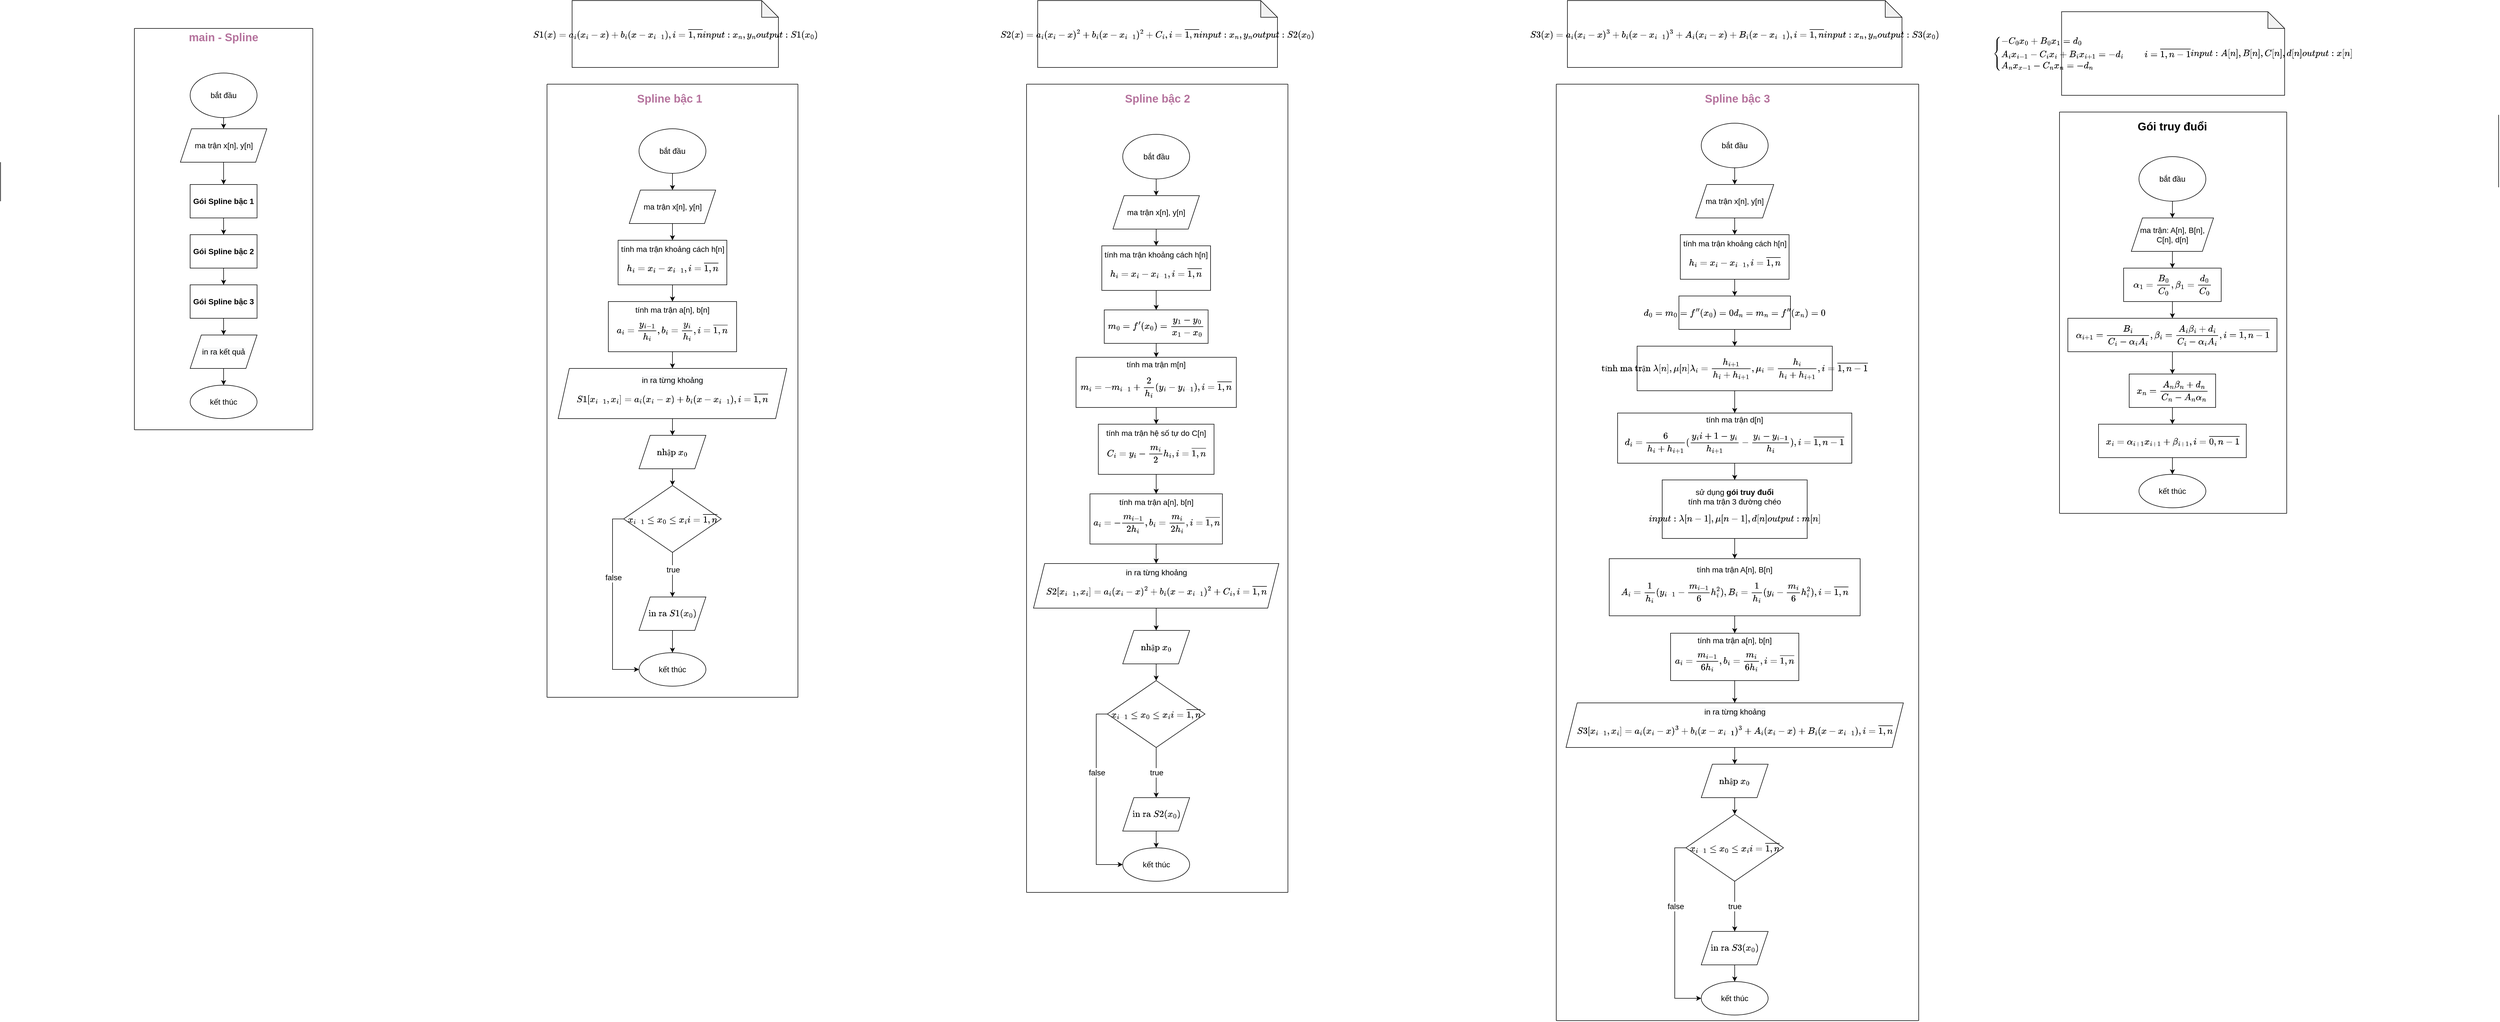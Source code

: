 <mxfile version="16.0.2" type="device"><diagram id="3joSIer1bta0J4C9YJGm" name="Page-1"><mxGraphModel dx="1718" dy="553" grid="1" gridSize="10" guides="1" tooltips="1" connect="1" arrows="1" fold="1" page="1" pageScale="1" pageWidth="850" pageHeight="1100" math="1" shadow="0"><root><mxCell id="0"/><mxCell id="1" parent="0"/><mxCell id="MdHDdvDBMIeYKZw74pW9-16" value="$$S1(x)=a_i(x_i-x)+b_i(x-x_{i-1}),i=\overline{1,n}&lt;br style=&quot;font-size: 14px&quot;&gt;\\ input: x_n,y_n&lt;br style=&quot;font-size: 14px&quot;&gt;\\output: S1(x_0)$$" style="shape=note;whiteSpace=wrap;html=1;backgroundOutline=1;darkOpacity=0.05;fontSize=14;fontColor=#000000;" parent="1" vertex="1"><mxGeometry x="905" y="60" width="370" height="120" as="geometry"/></mxCell><mxCell id="TTHx9I739lDKXX6usgyr-16" style="edgeStyle=orthogonalEdgeStyle;rounded=0;orthogonalLoop=1;jettySize=auto;html=1;exitX=0.5;exitY=1;exitDx=0;exitDy=0;entryX=0.5;entryY=0;entryDx=0;entryDy=0;" parent="1" source="MdHDdvDBMIeYKZw74pW9-17" target="TTHx9I739lDKXX6usgyr-15" edge="1"><mxGeometry relative="1" as="geometry"/></mxCell><mxCell id="MdHDdvDBMIeYKZw74pW9-17" value="bắt đầu" style="ellipse;whiteSpace=wrap;html=1;fontSize=14;fontColor=#000000;" parent="1" vertex="1"><mxGeometry x="1025" y="290" width="120" height="80" as="geometry"/></mxCell><mxCell id="MdHDdvDBMIeYKZw74pW9-23" value="" style="edgeStyle=orthogonalEdgeStyle;rounded=0;orthogonalLoop=1;jettySize=auto;html=1;fontSize=14;fontColor=#000000;" parent="1" source="MdHDdvDBMIeYKZw74pW9-20" target="MdHDdvDBMIeYKZw74pW9-22" edge="1"><mxGeometry relative="1" as="geometry"/></mxCell><mxCell id="MdHDdvDBMIeYKZw74pW9-20" value="tính ma trận khoảng cách h[n]&lt;br&gt;$$h_i=x_i-x_{i-1},i=\overline{1,n}$$" style="whiteSpace=wrap;html=1;fontSize=14;fontColor=#000000;" parent="1" vertex="1"><mxGeometry x="987.5" y="490" width="195" height="80" as="geometry"/></mxCell><mxCell id="TTHx9I739lDKXX6usgyr-24" style="edgeStyle=orthogonalEdgeStyle;rounded=0;orthogonalLoop=1;jettySize=auto;html=1;exitX=0.5;exitY=1;exitDx=0;exitDy=0;entryX=0.5;entryY=0;entryDx=0;entryDy=0;" parent="1" source="MdHDdvDBMIeYKZw74pW9-22" target="TTHx9I739lDKXX6usgyr-18" edge="1"><mxGeometry relative="1" as="geometry"/></mxCell><mxCell id="MdHDdvDBMIeYKZw74pW9-22" value="tính ma trận a[n], b[n]&lt;br&gt;$$a_i=\frac{y_{i-1}}{h_i},b_i=\frac{y_i}{h_i},i=\overline{1,n}$$" style="whiteSpace=wrap;html=1;fontSize=14;fontColor=#000000;" parent="1" vertex="1"><mxGeometry x="970" y="600" width="230" height="90" as="geometry"/></mxCell><mxCell id="MdHDdvDBMIeYKZw74pW9-34" style="edgeStyle=orthogonalEdgeStyle;rounded=0;orthogonalLoop=1;jettySize=auto;html=1;exitX=0;exitY=0.5;exitDx=0;exitDy=0;entryX=0;entryY=0.5;entryDx=0;entryDy=0;fontSize=14;fontColor=#000000;" parent="1" source="MdHDdvDBMIeYKZw74pW9-28" target="MdHDdvDBMIeYKZw74pW9-32" edge="1"><mxGeometry relative="1" as="geometry"/></mxCell><mxCell id="MdHDdvDBMIeYKZw74pW9-35" value="false" style="edgeLabel;html=1;align=center;verticalAlign=middle;resizable=0;points=[];fontSize=14;fontColor=#000000;" parent="MdHDdvDBMIeYKZw74pW9-34" vertex="1" connectable="0"><mxGeometry x="-0.26" y="1" relative="1" as="geometry"><mxPoint as="offset"/></mxGeometry></mxCell><mxCell id="TTHx9I739lDKXX6usgyr-29" value="" style="edgeStyle=orthogonalEdgeStyle;rounded=0;orthogonalLoop=1;jettySize=auto;html=1;" parent="1" source="MdHDdvDBMIeYKZw74pW9-28" target="TTHx9I739lDKXX6usgyr-28" edge="1"><mxGeometry relative="1" as="geometry"/></mxCell><mxCell id="TTHx9I739lDKXX6usgyr-31" value="&lt;font style=&quot;font-size: 14px&quot;&gt;true&lt;/font&gt;" style="edgeLabel;html=1;align=center;verticalAlign=middle;resizable=0;points=[];" parent="TTHx9I739lDKXX6usgyr-29" vertex="1" connectable="0"><mxGeometry x="-0.222" y="1" relative="1" as="geometry"><mxPoint as="offset"/></mxGeometry></mxCell><mxCell id="MdHDdvDBMIeYKZw74pW9-28" value="$$x_{i-1}\leq x_0 \leq x_i\\&lt;br&gt;i=\overline{1,n}$$" style="rhombus;whiteSpace=wrap;html=1;fontSize=14;fontColor=#000000;" parent="1" vertex="1"><mxGeometry x="997.5" y="930" width="175" height="120" as="geometry"/></mxCell><mxCell id="MdHDdvDBMIeYKZw74pW9-32" value="kết thúc" style="ellipse;whiteSpace=wrap;html=1;fontSize=14;fontColor=#000000;" parent="1" vertex="1"><mxGeometry x="1025" y="1230" width="120" height="60" as="geometry"/></mxCell><mxCell id="TTHx9I739lDKXX6usgyr-2" style="edgeStyle=orthogonalEdgeStyle;rounded=0;orthogonalLoop=1;jettySize=auto;html=1;exitX=0.5;exitY=1;exitDx=0;exitDy=0;entryX=0.5;entryY=0;entryDx=0;entryDy=0;" parent="1" source="tCpkVJiSkNkR4ZuiOkBJ-1" target="TTHx9I739lDKXX6usgyr-1" edge="1"><mxGeometry relative="1" as="geometry"/></mxCell><mxCell id="tCpkVJiSkNkR4ZuiOkBJ-1" value="bắt đầu" style="ellipse;whiteSpace=wrap;html=1;fontSize=14;" parent="1" vertex="1"><mxGeometry x="220" y="190" width="120" height="80" as="geometry"/></mxCell><mxCell id="tCpkVJiSkNkR4ZuiOkBJ-4" value="Gói Spline bậc 1" style="whiteSpace=wrap;html=1;fontSize=14;fontStyle=1" parent="1" vertex="1"><mxGeometry x="220" y="390" width="120" height="60" as="geometry"/></mxCell><mxCell id="tCpkVJiSkNkR4ZuiOkBJ-6" value="kết thúc" style="ellipse;whiteSpace=wrap;html=1;fontSize=14;" parent="1" vertex="1"><mxGeometry x="220" y="750" width="120" height="60" as="geometry"/></mxCell><mxCell id="MdHDdvDBMIeYKZw74pW9-1" value="Gói Spline bậc 2" style="whiteSpace=wrap;html=1;fontSize=14;fontStyle=1" parent="1" vertex="1"><mxGeometry x="220" y="480" width="120" height="60" as="geometry"/></mxCell><mxCell id="MdHDdvDBMIeYKZw74pW9-4" style="edgeStyle=orthogonalEdgeStyle;rounded=0;orthogonalLoop=1;jettySize=auto;html=1;exitX=0.5;exitY=1;exitDx=0;exitDy=0;entryX=0.5;entryY=0;entryDx=0;entryDy=0;" parent="1" source="tCpkVJiSkNkR4ZuiOkBJ-4" target="MdHDdvDBMIeYKZw74pW9-1" edge="1"><mxGeometry relative="1" as="geometry"/></mxCell><mxCell id="TTHx9I739lDKXX6usgyr-13" style="edgeStyle=orthogonalEdgeStyle;rounded=0;orthogonalLoop=1;jettySize=auto;html=1;exitX=0.5;exitY=1;exitDx=0;exitDy=0;entryX=0.5;entryY=0;entryDx=0;entryDy=0;" parent="1" source="MdHDdvDBMIeYKZw74pW9-2" target="TTHx9I739lDKXX6usgyr-10" edge="1"><mxGeometry relative="1" as="geometry"/></mxCell><mxCell id="MdHDdvDBMIeYKZw74pW9-2" value="Gói Spline bậc 3" style="whiteSpace=wrap;html=1;fontSize=14;fontStyle=1" parent="1" vertex="1"><mxGeometry x="220" y="570" width="120" height="60" as="geometry"/></mxCell><mxCell id="MdHDdvDBMIeYKZw74pW9-5" style="edgeStyle=orthogonalEdgeStyle;rounded=0;orthogonalLoop=1;jettySize=auto;html=1;exitX=0.5;exitY=1;exitDx=0;exitDy=0;entryX=0.5;entryY=0;entryDx=0;entryDy=0;" parent="1" source="MdHDdvDBMIeYKZw74pW9-1" target="MdHDdvDBMIeYKZw74pW9-2" edge="1"><mxGeometry relative="1" as="geometry"/></mxCell><mxCell id="MdHDdvDBMIeYKZw74pW9-14" value="main - Spline" style="text;html=1;strokeColor=none;fillColor=none;align=center;verticalAlign=middle;whiteSpace=wrap;rounded=0;fontStyle=1;fontColor=#B5739D;fontSize=20;" parent="1" vertex="1"><mxGeometry x="195" y="110" width="170" height="30" as="geometry"/></mxCell><mxCell id="MdHDdvDBMIeYKZw74pW9-93" value="" style="group" parent="1" vertex="1" connectable="0"><mxGeometry x="120" y="110" width="320" height="720" as="geometry"/></mxCell><mxCell id="MdHDdvDBMIeYKZw74pW9-9" value="" style="endArrow=none;html=1;rounded=0;" parent="MdHDdvDBMIeYKZw74pW9-93" edge="1"><mxGeometry width="50" height="50" relative="1" as="geometry"><mxPoint y="720" as="sourcePoint"/><mxPoint as="targetPoint"/></mxGeometry></mxCell><mxCell id="MdHDdvDBMIeYKZw74pW9-10" value="" style="endArrow=none;html=1;rounded=0;" parent="MdHDdvDBMIeYKZw74pW9-93" edge="1"><mxGeometry width="50" height="50" relative="1" as="geometry"><mxPoint x="320" y="720" as="sourcePoint"/><mxPoint x="320" as="targetPoint"/></mxGeometry></mxCell><mxCell id="MdHDdvDBMIeYKZw74pW9-11" value="" style="endArrow=none;html=1;rounded=0;" parent="MdHDdvDBMIeYKZw74pW9-93" edge="1"><mxGeometry width="50" height="50" relative="1" as="geometry"><mxPoint x="320" as="sourcePoint"/><mxPoint as="targetPoint"/></mxGeometry></mxCell><mxCell id="MdHDdvDBMIeYKZw74pW9-12" value="" style="endArrow=none;html=1;rounded=0;" parent="MdHDdvDBMIeYKZw74pW9-93" edge="1"><mxGeometry width="50" height="50" relative="1" as="geometry"><mxPoint x="320" y="720" as="sourcePoint"/><mxPoint y="720" as="targetPoint"/></mxGeometry></mxCell><mxCell id="TTHx9I739lDKXX6usgyr-1" value="&lt;span style=&quot;font-size: 14px&quot;&gt;ma trận x[n], y[n]&lt;/span&gt;" style="shape=parallelogram;perimeter=parallelogramPerimeter;whiteSpace=wrap;html=1;fixedSize=1;" parent="MdHDdvDBMIeYKZw74pW9-93" vertex="1"><mxGeometry x="82.5" y="180" width="155" height="60" as="geometry"/></mxCell><mxCell id="TTHx9I739lDKXX6usgyr-10" value="&#10;&#10;&lt;span style=&quot;color: rgb(0, 0, 0); font-family: helvetica; font-size: 14px; font-style: normal; font-weight: 400; letter-spacing: normal; text-align: center; text-indent: 0px; text-transform: none; word-spacing: 0px; background-color: rgb(248, 249, 250); display: inline; float: none;&quot;&gt;in ra kết quả&lt;/span&gt;&#10;&#10;" style="shape=parallelogram;perimeter=parallelogramPerimeter;whiteSpace=wrap;html=1;fixedSize=1;" parent="MdHDdvDBMIeYKZw74pW9-93" vertex="1"><mxGeometry x="100" y="550" width="120" height="60" as="geometry"/></mxCell><mxCell id="MdHDdvDBMIeYKZw74pW9-94" value="" style="group" parent="1" vertex="1" connectable="0"><mxGeometry x="860" y="210" width="510" height="1100" as="geometry"/></mxCell><mxCell id="MdHDdvDBMIeYKZw74pW9-95" value="" style="endArrow=none;html=1;rounded=0;" parent="MdHDdvDBMIeYKZw74pW9-94" edge="1"><mxGeometry width="50" height="50" relative="1" as="geometry"><mxPoint y="1100" as="sourcePoint"/><mxPoint as="targetPoint"/></mxGeometry></mxCell><mxCell id="MdHDdvDBMIeYKZw74pW9-96" value="" style="endArrow=none;html=1;rounded=0;" parent="MdHDdvDBMIeYKZw74pW9-94" edge="1"><mxGeometry width="50" height="50" relative="1" as="geometry"><mxPoint x="450" y="1100" as="sourcePoint"/><mxPoint x="450" as="targetPoint"/></mxGeometry></mxCell><mxCell id="MdHDdvDBMIeYKZw74pW9-97" value="" style="endArrow=none;html=1;rounded=0;" parent="MdHDdvDBMIeYKZw74pW9-94" edge="1"><mxGeometry width="50" height="50" relative="1" as="geometry"><mxPoint x="450" as="sourcePoint"/><mxPoint as="targetPoint"/></mxGeometry></mxCell><mxCell id="MdHDdvDBMIeYKZw74pW9-98" value="" style="endArrow=none;html=1;rounded=0;" parent="MdHDdvDBMIeYKZw74pW9-94" edge="1"><mxGeometry width="50" height="50" relative="1" as="geometry"><mxPoint x="450" y="1100" as="sourcePoint"/><mxPoint y="1100" as="targetPoint"/></mxGeometry></mxCell><mxCell id="MdHDdvDBMIeYKZw74pW9-15" value="Spline bậc 1" style="text;html=1;strokeColor=none;fillColor=none;align=center;verticalAlign=middle;whiteSpace=wrap;rounded=0;fontStyle=1;fontColor=#B5739D;fontSize=20;" parent="MdHDdvDBMIeYKZw74pW9-94" vertex="1"><mxGeometry x="135" y="10" width="170" height="30" as="geometry"/></mxCell><mxCell id="TTHx9I739lDKXX6usgyr-15" value="&lt;span style=&quot;font-size: 14px&quot;&gt;ma trận x[n], y[n]&lt;/span&gt;" style="shape=parallelogram;perimeter=parallelogramPerimeter;whiteSpace=wrap;html=1;fixedSize=1;" parent="MdHDdvDBMIeYKZw74pW9-94" vertex="1"><mxGeometry x="147.5" y="190" width="155" height="60" as="geometry"/></mxCell><mxCell id="TTHx9I739lDKXX6usgyr-18" value="&#10;&#10;&lt;span style=&quot;color: rgb(0, 0, 0); font-family: helvetica; font-size: 14px; font-style: normal; font-weight: 400; letter-spacing: normal; text-align: center; text-indent: 0px; text-transform: none; word-spacing: 0px; background-color: rgb(248, 249, 250); display: inline; float: none;&quot;&gt;in ra từng khoảng&lt;/span&gt;&lt;br style=&quot;color: rgb(0, 0, 0); font-family: helvetica; font-size: 14px; font-style: normal; font-weight: 400; letter-spacing: normal; text-align: center; text-indent: 0px; text-transform: none; word-spacing: 0px; background-color: rgb(248, 249, 250);&quot;&gt;&lt;span style=&quot;color: rgb(0, 0, 0); font-family: helvetica; font-size: 14px; font-style: normal; font-weight: 400; letter-spacing: normal; text-align: center; text-indent: 0px; text-transform: none; word-spacing: 0px; background-color: rgb(248, 249, 250); display: inline; float: none;&quot;&gt;$$S1[x_{i-1},x_i] = a_i(x_i-x)+b_i(x-x_{i-1}),i=\overline{1,n}$$&lt;/span&gt;&#10;&#10;" style="shape=parallelogram;perimeter=parallelogramPerimeter;whiteSpace=wrap;html=1;fixedSize=1;" parent="MdHDdvDBMIeYKZw74pW9-94" vertex="1"><mxGeometry x="20" y="510" width="410" height="90" as="geometry"/></mxCell><mxCell id="TTHx9I739lDKXX6usgyr-25" value="&#10;&#10;&lt;span style=&quot;color: rgb(0, 0, 0); font-family: helvetica; font-size: 14px; font-style: normal; font-weight: 400; letter-spacing: normal; text-align: center; text-indent: 0px; text-transform: none; word-spacing: 0px; background-color: rgb(248, 249, 250); display: inline; float: none;&quot;&gt;$$\text{nhập}\space x_0$$&lt;/span&gt;&#10;&#10;" style="shape=parallelogram;perimeter=parallelogramPerimeter;whiteSpace=wrap;html=1;fixedSize=1;" parent="MdHDdvDBMIeYKZw74pW9-94" vertex="1"><mxGeometry x="165" y="630" width="120" height="60" as="geometry"/></mxCell><mxCell id="TTHx9I739lDKXX6usgyr-26" value="" style="edgeStyle=orthogonalEdgeStyle;rounded=0;orthogonalLoop=1;jettySize=auto;html=1;" parent="MdHDdvDBMIeYKZw74pW9-94" source="TTHx9I739lDKXX6usgyr-18" target="TTHx9I739lDKXX6usgyr-25" edge="1"><mxGeometry relative="1" as="geometry"/></mxCell><mxCell id="TTHx9I739lDKXX6usgyr-28" value="&#10;&#10;&lt;span style=&quot;color: rgb(0, 0, 0); font-family: helvetica; font-size: 14px; font-style: normal; font-weight: 400; letter-spacing: normal; text-align: center; text-indent: 0px; text-transform: none; word-spacing: 0px; background-color: rgb(248, 249, 250); display: inline; float: none;&quot;&gt;$$\text{in ra}\space S1(x_0)$$&lt;/span&gt;&#10;&#10;" style="shape=parallelogram;perimeter=parallelogramPerimeter;whiteSpace=wrap;html=1;fixedSize=1;fontSize=14;fontColor=#000000;" parent="MdHDdvDBMIeYKZw74pW9-94" vertex="1"><mxGeometry x="165" y="920" width="120" height="60" as="geometry"/></mxCell><mxCell id="MdHDdvDBMIeYKZw74pW9-99" value="$$S2(x)=a_i(x_i-x)^2+b_i(x-x_{i-1})^2+C_i,i=\overline{1,n}&lt;br&gt;\\input: x_n, y_n&lt;br&gt;\\output: S2(x_0)$$" style="shape=note;whiteSpace=wrap;html=1;backgroundOutline=1;darkOpacity=0.05;fontSize=14;fontColor=#000000;" parent="1" vertex="1"><mxGeometry x="1740" y="60" width="430" height="120" as="geometry"/></mxCell><mxCell id="MdHDdvDBMIeYKZw74pW9-100" value="Spline bậc 2" style="text;html=1;strokeColor=none;fillColor=none;align=center;verticalAlign=middle;whiteSpace=wrap;rounded=0;fontStyle=1;fontColor=#B5739D;fontSize=20;" parent="1" vertex="1"><mxGeometry x="1870" y="220" width="170" height="30" as="geometry"/></mxCell><mxCell id="TTHx9I739lDKXX6usgyr-33" style="edgeStyle=orthogonalEdgeStyle;rounded=0;orthogonalLoop=1;jettySize=auto;html=1;exitX=0.5;exitY=1;exitDx=0;exitDy=0;entryX=0.5;entryY=0;entryDx=0;entryDy=0;fontSize=14;" parent="1" source="MdHDdvDBMIeYKZw74pW9-103" target="TTHx9I739lDKXX6usgyr-32" edge="1"><mxGeometry relative="1" as="geometry"/></mxCell><mxCell id="MdHDdvDBMIeYKZw74pW9-103" value="bắt đầu" style="ellipse;whiteSpace=wrap;html=1;fontSize=14;fontColor=#000000;" parent="1" vertex="1"><mxGeometry x="1892.5" y="300" width="120" height="80" as="geometry"/></mxCell><mxCell id="MdHDdvDBMIeYKZw74pW9-108" value="" style="edgeStyle=orthogonalEdgeStyle;rounded=0;orthogonalLoop=1;jettySize=auto;html=1;fontSize=14;fontColor=#000000;" parent="1" source="MdHDdvDBMIeYKZw74pW9-106" target="MdHDdvDBMIeYKZw74pW9-107" edge="1"><mxGeometry relative="1" as="geometry"/></mxCell><mxCell id="MdHDdvDBMIeYKZw74pW9-106" value="tính ma trận khoảng cách h[n]&lt;br&gt;$$h_i=x_i-x_{i-1},i=\overline{1,n}$$" style="whiteSpace=wrap;html=1;fontSize=14;fontColor=#000000;" parent="1" vertex="1"><mxGeometry x="1855" y="500" width="195" height="80" as="geometry"/></mxCell><mxCell id="MdHDdvDBMIeYKZw74pW9-110" value="" style="edgeStyle=orthogonalEdgeStyle;rounded=0;orthogonalLoop=1;jettySize=auto;html=1;fontSize=14;fontColor=#000000;" parent="1" source="MdHDdvDBMIeYKZw74pW9-107" target="MdHDdvDBMIeYKZw74pW9-109" edge="1"><mxGeometry relative="1" as="geometry"/></mxCell><mxCell id="MdHDdvDBMIeYKZw74pW9-107" value="$$m_0=f'(x_0)=\frac{y_1-y_0}{x_1-x_0}$$" style="whiteSpace=wrap;html=1;fontSize=14;fontColor=#000000;" parent="1" vertex="1"><mxGeometry x="1859.37" y="615" width="186.25" height="60" as="geometry"/></mxCell><mxCell id="MdHDdvDBMIeYKZw74pW9-112" value="" style="edgeStyle=orthogonalEdgeStyle;rounded=0;orthogonalLoop=1;jettySize=auto;html=1;fontSize=14;fontColor=#000000;" parent="1" source="MdHDdvDBMIeYKZw74pW9-109" target="MdHDdvDBMIeYKZw74pW9-111" edge="1"><mxGeometry relative="1" as="geometry"/></mxCell><mxCell id="MdHDdvDBMIeYKZw74pW9-109" value="tính ma trận m[n]&lt;br&gt;$$m_i=-m_{i-1}+\frac{2}{h_i}(y_i-y_{i-1}),i=\overline{1,n}$$" style="whiteSpace=wrap;html=1;fontSize=14;fontColor=#000000;" parent="1" vertex="1"><mxGeometry x="1808.76" y="700" width="287.49" height="90" as="geometry"/></mxCell><mxCell id="MdHDdvDBMIeYKZw74pW9-114" value="" style="edgeStyle=orthogonalEdgeStyle;rounded=0;orthogonalLoop=1;jettySize=auto;html=1;fontSize=14;fontColor=#000000;" parent="1" source="MdHDdvDBMIeYKZw74pW9-111" target="MdHDdvDBMIeYKZw74pW9-113" edge="1"><mxGeometry relative="1" as="geometry"/></mxCell><mxCell id="MdHDdvDBMIeYKZw74pW9-111" value="tính ma trận hệ số tự do C[n]&lt;br&gt;$$C_i=y_i-\frac{m_i}{2}h_i,i=\overline{1,n}$$" style="whiteSpace=wrap;html=1;fontSize=14;fontColor=#000000;" parent="1" vertex="1"><mxGeometry x="1848.75" y="820" width="207.49" height="90" as="geometry"/></mxCell><mxCell id="TTHx9I739lDKXX6usgyr-37" value="" style="edgeStyle=orthogonalEdgeStyle;rounded=0;orthogonalLoop=1;jettySize=auto;html=1;fontSize=14;" parent="1" source="MdHDdvDBMIeYKZw74pW9-113" target="TTHx9I739lDKXX6usgyr-36" edge="1"><mxGeometry relative="1" as="geometry"/></mxCell><mxCell id="MdHDdvDBMIeYKZw74pW9-113" value="tính ma trận a[n], b[n]&lt;br&gt;$$a_i=-\frac{m_{i-1}}{2h_i},b_i=\frac{m_i}{2h_i},i=\overline{1,n}$$" style="whiteSpace=wrap;html=1;fontSize=14;fontColor=#000000;" parent="1" vertex="1"><mxGeometry x="1833.74" y="945" width="237.51" height="90" as="geometry"/></mxCell><mxCell id="MdHDdvDBMIeYKZw74pW9-120" style="edgeStyle=orthogonalEdgeStyle;rounded=0;orthogonalLoop=1;jettySize=auto;html=1;exitX=0;exitY=0.5;exitDx=0;exitDy=0;entryX=0;entryY=0.5;entryDx=0;entryDy=0;fontSize=14;fontColor=#000000;" parent="1" source="MdHDdvDBMIeYKZw74pW9-122" target="MdHDdvDBMIeYKZw74pW9-125" edge="1"><mxGeometry relative="1" as="geometry"/></mxCell><mxCell id="MdHDdvDBMIeYKZw74pW9-121" value="false" style="edgeLabel;html=1;align=center;verticalAlign=middle;resizable=0;points=[];fontSize=14;fontColor=#000000;" parent="MdHDdvDBMIeYKZw74pW9-120" vertex="1" connectable="0"><mxGeometry x="-0.26" y="1" relative="1" as="geometry"><mxPoint as="offset"/></mxGeometry></mxCell><mxCell id="TTHx9I739lDKXX6usgyr-43" value="true" style="edgeStyle=orthogonalEdgeStyle;rounded=0;orthogonalLoop=1;jettySize=auto;html=1;fontSize=14;" parent="1" source="MdHDdvDBMIeYKZw74pW9-122" target="TTHx9I739lDKXX6usgyr-42" edge="1"><mxGeometry relative="1" as="geometry"/></mxCell><mxCell id="MdHDdvDBMIeYKZw74pW9-122" value="$$x_{i-1}\leq x_0\leq x_i\\&lt;br&gt;i=\overline{1,n}$$" style="rhombus;whiteSpace=wrap;html=1;fontSize=14;fontColor=#000000;" parent="1" vertex="1"><mxGeometry x="1865.01" y="1280" width="175" height="120" as="geometry"/></mxCell><mxCell id="MdHDdvDBMIeYKZw74pW9-125" value="kết thúc" style="ellipse;whiteSpace=wrap;html=1;fontSize=14;fontColor=#000000;" parent="1" vertex="1"><mxGeometry x="1892.51" y="1580" width="120" height="60" as="geometry"/></mxCell><mxCell id="MdHDdvDBMIeYKZw74pW9-127" value="" style="group" parent="1" vertex="1" connectable="0"><mxGeometry x="1950" y="220" width="600" height="1450" as="geometry"/></mxCell><mxCell id="MdHDdvDBMIeYKZw74pW9-128" value="" style="endArrow=none;html=1;rounded=0;" parent="MdHDdvDBMIeYKZw74pW9-127" edge="1"><mxGeometry width="50" height="50" relative="1" as="geometry"><mxPoint x="-230" y="1440" as="sourcePoint"/><mxPoint x="-230" y="-10" as="targetPoint"/></mxGeometry></mxCell><mxCell id="MdHDdvDBMIeYKZw74pW9-129" value="" style="endArrow=none;html=1;rounded=0;" parent="MdHDdvDBMIeYKZw74pW9-127" edge="1"><mxGeometry width="50" height="50" relative="1" as="geometry"><mxPoint x="238.75" y="1440" as="sourcePoint"/><mxPoint x="238.75" y="-10" as="targetPoint"/></mxGeometry></mxCell><mxCell id="MdHDdvDBMIeYKZw74pW9-130" value="" style="endArrow=none;html=1;rounded=0;" parent="MdHDdvDBMIeYKZw74pW9-127" edge="1"><mxGeometry width="50" height="50" relative="1" as="geometry"><mxPoint x="238.75" y="-10" as="sourcePoint"/><mxPoint x="-230" y="-10" as="targetPoint"/></mxGeometry></mxCell><mxCell id="MdHDdvDBMIeYKZw74pW9-131" value="" style="endArrow=none;html=1;rounded=0;" parent="MdHDdvDBMIeYKZw74pW9-127" edge="1"><mxGeometry width="50" height="50" relative="1" as="geometry"><mxPoint x="238.75" y="1440" as="sourcePoint"/><mxPoint x="-230" y="1440" as="targetPoint"/></mxGeometry></mxCell><mxCell id="TTHx9I739lDKXX6usgyr-32" value="&lt;span style=&quot;font-size: 14px&quot;&gt;ma trận x[n], y[n]&lt;/span&gt;" style="shape=parallelogram;perimeter=parallelogramPerimeter;whiteSpace=wrap;html=1;fixedSize=1;" parent="MdHDdvDBMIeYKZw74pW9-127" vertex="1"><mxGeometry x="-75" y="190" width="155" height="60" as="geometry"/></mxCell><mxCell id="TTHx9I739lDKXX6usgyr-36" value="&#10;&#10;&lt;span style=&quot;color: rgb(0, 0, 0); font-family: helvetica; font-size: 14px; font-style: normal; font-weight: 400; letter-spacing: normal; text-align: center; text-indent: 0px; text-transform: none; word-spacing: 0px; background-color: rgb(248, 249, 250); display: inline; float: none;&quot;&gt;in ra từng khoảng&lt;/span&gt;&lt;br style=&quot;color: rgb(0, 0, 0); font-family: helvetica; font-size: 14px; font-style: normal; font-weight: 400; letter-spacing: normal; text-align: center; text-indent: 0px; text-transform: none; word-spacing: 0px; background-color: rgb(248, 249, 250);&quot;&gt;&lt;span style=&quot;color: rgb(0, 0, 0); font-family: helvetica; font-size: 14px; font-style: normal; font-weight: 400; letter-spacing: normal; text-align: center; text-indent: 0px; text-transform: none; word-spacing: 0px; background-color: rgb(248, 249, 250); display: inline; float: none;&quot;&gt;$$S2[x_{i-1},x_i] = a_i(x_i-x)^2+b_i(x-x_{i-1})^2+C_i,i=\overline{1,n}$$&lt;/span&gt;&#10;&#10;" style="shape=parallelogram;perimeter=parallelogramPerimeter;whiteSpace=wrap;html=1;fixedSize=1;fontSize=14;fontColor=#000000;" parent="MdHDdvDBMIeYKZw74pW9-127" vertex="1"><mxGeometry x="-217.5" y="850" width="440" height="80" as="geometry"/></mxCell><mxCell id="TTHx9I739lDKXX6usgyr-39" value="&#10;&#10;&lt;span style=&quot;color: rgb(0, 0, 0); font-family: helvetica; font-size: 14px; font-style: normal; font-weight: 400; letter-spacing: normal; text-align: center; text-indent: 0px; text-transform: none; word-spacing: 0px; background-color: rgb(248, 249, 250); display: inline; float: none;&quot;&gt;$$\text{nhập}\space x_0$$&lt;/span&gt;&#10;&#10;" style="shape=parallelogram;perimeter=parallelogramPerimeter;whiteSpace=wrap;html=1;fixedSize=1;fontSize=14;fontColor=#000000;" parent="MdHDdvDBMIeYKZw74pW9-127" vertex="1"><mxGeometry x="-57.49" y="970" width="120" height="60" as="geometry"/></mxCell><mxCell id="TTHx9I739lDKXX6usgyr-40" value="" style="edgeStyle=orthogonalEdgeStyle;rounded=0;orthogonalLoop=1;jettySize=auto;html=1;fontSize=14;" parent="MdHDdvDBMIeYKZw74pW9-127" source="TTHx9I739lDKXX6usgyr-36" target="TTHx9I739lDKXX6usgyr-39" edge="1"><mxGeometry relative="1" as="geometry"/></mxCell><mxCell id="TTHx9I739lDKXX6usgyr-42" value="&#10;&#10;&lt;span style=&quot;color: rgb(0, 0, 0); font-family: helvetica; font-size: 14px; font-style: normal; font-weight: 400; letter-spacing: normal; text-align: center; text-indent: 0px; text-transform: none; word-spacing: 0px; background-color: rgb(248, 249, 250); display: inline; float: none;&quot;&gt;$$\text{in ra}\space S2(x_0)$$&lt;/span&gt;&#10;&#10;" style="shape=parallelogram;perimeter=parallelogramPerimeter;whiteSpace=wrap;html=1;fixedSize=1;fontSize=14;fontColor=#000000;" parent="MdHDdvDBMIeYKZw74pW9-127" vertex="1"><mxGeometry x="-57.5" y="1270" width="120" height="60" as="geometry"/></mxCell><mxCell id="MdHDdvDBMIeYKZw74pW9-133" value="$$S3(x)=a_i(x_i-x)^3+b_i(x-x_{i-1})^3+A_i(x_i-x)+B_i(x-x_{i-1}),i=\overline{1,n}&lt;br&gt;\\input: x_n, y_n&lt;br&gt;\\output: S3(x_0)$$" style="shape=note;whiteSpace=wrap;html=1;backgroundOutline=1;darkOpacity=0.05;fontSize=14;fontColor=#000000;" parent="1" vertex="1"><mxGeometry x="2690" y="60" width="600" height="120" as="geometry"/></mxCell><mxCell id="MdHDdvDBMIeYKZw74pW9-134" value="Spline bậc 3" style="text;html=1;strokeColor=none;fillColor=none;align=center;verticalAlign=middle;whiteSpace=wrap;rounded=0;fontStyle=1;fontColor=#B5739D;fontSize=20;" parent="1" vertex="1"><mxGeometry x="2910" y="220" width="170" height="30" as="geometry"/></mxCell><mxCell id="TTHx9I739lDKXX6usgyr-46" value="" style="edgeStyle=orthogonalEdgeStyle;rounded=0;orthogonalLoop=1;jettySize=auto;html=1;fontSize=14;" parent="1" source="MdHDdvDBMIeYKZw74pW9-136" target="TTHx9I739lDKXX6usgyr-45" edge="1"><mxGeometry relative="1" as="geometry"/></mxCell><mxCell id="MdHDdvDBMIeYKZw74pW9-136" value="bắt đầu" style="ellipse;whiteSpace=wrap;html=1;fontSize=14;fontColor=#000000;" parent="1" vertex="1"><mxGeometry x="2930" y="280" width="120" height="80" as="geometry"/></mxCell><mxCell id="MdHDdvDBMIeYKZw74pW9-143" value="" style="edgeStyle=orthogonalEdgeStyle;rounded=0;orthogonalLoop=1;jettySize=auto;html=1;fontSize=14;fontColor=#000000;" parent="1" source="MdHDdvDBMIeYKZw74pW9-139" target="MdHDdvDBMIeYKZw74pW9-142" edge="1"><mxGeometry relative="1" as="geometry"/></mxCell><mxCell id="MdHDdvDBMIeYKZw74pW9-139" value="tính ma trận khoảng cách h[n]&lt;br&gt;$$h_i=x_i-x_{i-1},i=\overline{1,n}$$" style="whiteSpace=wrap;html=1;fontSize=14;fontColor=#000000;" parent="1" vertex="1"><mxGeometry x="2892.5" y="480" width="195" height="80" as="geometry"/></mxCell><mxCell id="MdHDdvDBMIeYKZw74pW9-146" value="" style="edgeStyle=orthogonalEdgeStyle;rounded=0;orthogonalLoop=1;jettySize=auto;html=1;fontSize=14;fontColor=#000000;" parent="1" source="MdHDdvDBMIeYKZw74pW9-140" target="MdHDdvDBMIeYKZw74pW9-145" edge="1"><mxGeometry relative="1" as="geometry"/></mxCell><mxCell id="MdHDdvDBMIeYKZw74pW9-140" value="$$\text{tính ma trận}\space \lambda[n], \mu[n]&lt;br&gt;\\ \lambda_i=\frac{h_{i+1}}{h_i+h_{i+1}},\mu_i=\frac{h_i}{h_i+h_{i+1}},i=\overline{1,n-1}$$" style="whiteSpace=wrap;html=1;fontSize=14;fontColor=#000000;" parent="1" vertex="1"><mxGeometry x="2815" y="680" width="350" height="80" as="geometry"/></mxCell><mxCell id="MdHDdvDBMIeYKZw74pW9-144" style="edgeStyle=orthogonalEdgeStyle;rounded=0;orthogonalLoop=1;jettySize=auto;html=1;exitX=0.5;exitY=1;exitDx=0;exitDy=0;entryX=0.5;entryY=0;entryDx=0;entryDy=0;fontSize=14;fontColor=#000000;" parent="1" source="MdHDdvDBMIeYKZw74pW9-142" target="MdHDdvDBMIeYKZw74pW9-140" edge="1"><mxGeometry relative="1" as="geometry"/></mxCell><mxCell id="MdHDdvDBMIeYKZw74pW9-142" value="$$d_0=m_0=f''(x_0)=0&lt;br&gt;\\ d_n=m_n=f''(x_n)=0$$" style="whiteSpace=wrap;html=1;fontSize=14;fontColor=#000000;" parent="1" vertex="1"><mxGeometry x="2890" y="590" width="200" height="60" as="geometry"/></mxCell><mxCell id="MdHDdvDBMIeYKZw74pW9-148" value="" style="edgeStyle=orthogonalEdgeStyle;rounded=0;orthogonalLoop=1;jettySize=auto;html=1;fontSize=14;fontColor=#000000;" parent="1" source="MdHDdvDBMIeYKZw74pW9-145" target="MdHDdvDBMIeYKZw74pW9-147" edge="1"><mxGeometry relative="1" as="geometry"/></mxCell><mxCell id="MdHDdvDBMIeYKZw74pW9-145" value="tính ma trận d[n]&lt;br&gt;$$d_i=\frac{6}{h_i+h_{i+1}}(\frac{y_i{i+1}-y_i}{h_{i+1}}-\frac{y_i-y_{i-1}}{h_i}),i=\overline{1,n-1}$$" style="whiteSpace=wrap;html=1;fontSize=14;fontColor=#000000;" parent="1" vertex="1"><mxGeometry x="2780" y="800" width="420" height="90" as="geometry"/></mxCell><mxCell id="MdHDdvDBMIeYKZw74pW9-150" value="" style="edgeStyle=orthogonalEdgeStyle;rounded=0;orthogonalLoop=1;jettySize=auto;html=1;fontSize=14;fontColor=#000000;" parent="1" source="MdHDdvDBMIeYKZw74pW9-147" target="MdHDdvDBMIeYKZw74pW9-149" edge="1"><mxGeometry relative="1" as="geometry"/></mxCell><mxCell id="MdHDdvDBMIeYKZw74pW9-147" value="sử dụng &lt;b&gt;gói truy đuổi&lt;/b&gt;&lt;br&gt;tính ma trận 3 đường chéo&lt;br&gt;$$input: \lambda[n-1],\mu[n-1],d[n]\\&lt;br&gt;output: m[n]$$" style="whiteSpace=wrap;html=1;fontSize=14;fontColor=#000000;" parent="1" vertex="1"><mxGeometry x="2860" y="920" width="260" height="105" as="geometry"/></mxCell><mxCell id="MdHDdvDBMIeYKZw74pW9-152" value="" style="edgeStyle=orthogonalEdgeStyle;rounded=0;orthogonalLoop=1;jettySize=auto;html=1;fontSize=14;fontColor=#000000;" parent="1" source="MdHDdvDBMIeYKZw74pW9-149" target="MdHDdvDBMIeYKZw74pW9-151" edge="1"><mxGeometry relative="1" as="geometry"/></mxCell><mxCell id="MdHDdvDBMIeYKZw74pW9-149" value="tính ma trận A[n], B[n]&lt;br&gt;$$A_i=\frac{1}{h_i}(y_{i-1}-\frac{m_{i-1}}{6}h_i^2),B_i=\frac{1}{h_i}(y_i-\frac{m_i}{6}h_i^2),i=\overline{1,n}$$" style="whiteSpace=wrap;html=1;fontSize=14;fontColor=#000000;" parent="1" vertex="1"><mxGeometry x="2765" y="1061.25" width="450" height="102.5" as="geometry"/></mxCell><mxCell id="TTHx9I739lDKXX6usgyr-49" value="" style="edgeStyle=orthogonalEdgeStyle;rounded=0;orthogonalLoop=1;jettySize=auto;html=1;fontSize=14;" parent="1" source="MdHDdvDBMIeYKZw74pW9-151" target="TTHx9I739lDKXX6usgyr-48" edge="1"><mxGeometry relative="1" as="geometry"/></mxCell><mxCell id="MdHDdvDBMIeYKZw74pW9-151" value="tính ma trận a[n], b[n]&lt;br&gt;$$a_i=\frac{m_{i-1}}{6h_i},b_i=\frac{m_i}{6h_i},i=\overline{1,n}$$" style="whiteSpace=wrap;html=1;fontSize=14;fontColor=#000000;" parent="1" vertex="1"><mxGeometry x="2875" y="1195" width="230" height="85" as="geometry"/></mxCell><mxCell id="MdHDdvDBMIeYKZw74pW9-158" style="edgeStyle=orthogonalEdgeStyle;rounded=0;orthogonalLoop=1;jettySize=auto;html=1;exitX=0;exitY=0.5;exitDx=0;exitDy=0;entryX=0;entryY=0.5;entryDx=0;entryDy=0;fontSize=14;fontColor=#000000;" parent="1" source="MdHDdvDBMIeYKZw74pW9-160" target="MdHDdvDBMIeYKZw74pW9-163" edge="1"><mxGeometry relative="1" as="geometry"/></mxCell><mxCell id="MdHDdvDBMIeYKZw74pW9-159" value="false" style="edgeLabel;html=1;align=center;verticalAlign=middle;resizable=0;points=[];fontSize=14;fontColor=#000000;" parent="MdHDdvDBMIeYKZw74pW9-158" vertex="1" connectable="0"><mxGeometry x="-0.26" y="1" relative="1" as="geometry"><mxPoint as="offset"/></mxGeometry></mxCell><mxCell id="TTHx9I739lDKXX6usgyr-55" value="true" style="edgeStyle=orthogonalEdgeStyle;rounded=0;orthogonalLoop=1;jettySize=auto;html=1;fontSize=14;" parent="1" source="MdHDdvDBMIeYKZw74pW9-160" target="TTHx9I739lDKXX6usgyr-54" edge="1"><mxGeometry relative="1" as="geometry"/></mxCell><mxCell id="MdHDdvDBMIeYKZw74pW9-160" value="$$x_{i-1}\leq x_0\leq x_i\\&lt;br&gt;i=\overline{1,n}$$" style="rhombus;whiteSpace=wrap;html=1;fontSize=14;fontColor=#000000;" parent="1" vertex="1"><mxGeometry x="2902.5" y="1520" width="175" height="120" as="geometry"/></mxCell><mxCell id="MdHDdvDBMIeYKZw74pW9-163" value="kết thúc" style="ellipse;whiteSpace=wrap;html=1;fontSize=14;fontColor=#000000;" parent="1" vertex="1"><mxGeometry x="2930" y="1820" width="120" height="60" as="geometry"/></mxCell><mxCell id="MdHDdvDBMIeYKZw74pW9-165" value="" style="group" parent="1" vertex="1" connectable="0"><mxGeometry x="2670" y="210" width="870" height="1680" as="geometry"/></mxCell><mxCell id="MdHDdvDBMIeYKZw74pW9-166" value="" style="endArrow=none;html=1;rounded=0;startArrow=none;" parent="MdHDdvDBMIeYKZw74pW9-165" edge="1"><mxGeometry width="50" height="50" relative="1" as="geometry"><mxPoint y="1680" as="sourcePoint"/><mxPoint as="targetPoint"/></mxGeometry></mxCell><mxCell id="MdHDdvDBMIeYKZw74pW9-167" value="" style="endArrow=none;html=1;rounded=0;" parent="MdHDdvDBMIeYKZw74pW9-165" edge="1"><mxGeometry width="50" height="50" relative="1" as="geometry"><mxPoint x="650.0" y="1680.0" as="sourcePoint"/><mxPoint x="650.0" as="targetPoint"/></mxGeometry></mxCell><mxCell id="MdHDdvDBMIeYKZw74pW9-168" value="" style="endArrow=none;html=1;rounded=0;" parent="MdHDdvDBMIeYKZw74pW9-165" edge="1"><mxGeometry width="50" height="50" relative="1" as="geometry"><mxPoint x="650.0" as="sourcePoint"/><mxPoint as="targetPoint"/></mxGeometry></mxCell><mxCell id="MdHDdvDBMIeYKZw74pW9-169" value="" style="endArrow=none;html=1;rounded=0;" parent="MdHDdvDBMIeYKZw74pW9-165" edge="1"><mxGeometry width="50" height="50" relative="1" as="geometry"><mxPoint x="650.0" y="1680.0" as="sourcePoint"/><mxPoint y="1680.0" as="targetPoint"/></mxGeometry></mxCell><mxCell id="TTHx9I739lDKXX6usgyr-45" value="ma trận x[n], y[n]" style="shape=parallelogram;perimeter=parallelogramPerimeter;whiteSpace=wrap;html=1;fixedSize=1;fontSize=14;fontColor=#000000;" parent="MdHDdvDBMIeYKZw74pW9-165" vertex="1"><mxGeometry x="250" y="180" width="140" height="60" as="geometry"/></mxCell><mxCell id="TTHx9I739lDKXX6usgyr-48" value="&#10;&#10;&lt;span style=&quot;color: rgb(0, 0, 0); font-family: helvetica; font-size: 14px; font-style: normal; font-weight: 400; letter-spacing: normal; text-align: center; text-indent: 0px; text-transform: none; word-spacing: 0px; background-color: rgb(248, 249, 250); display: inline; float: none;&quot;&gt;in ra từng khoảng&lt;/span&gt;&lt;br style=&quot;color: rgb(0, 0, 0); font-family: helvetica; font-size: 14px; font-style: normal; font-weight: 400; letter-spacing: normal; text-align: center; text-indent: 0px; text-transform: none; word-spacing: 0px; background-color: rgb(248, 249, 250);&quot;&gt;&lt;span style=&quot;color: rgb(0, 0, 0); font-family: helvetica; font-size: 14px; font-style: normal; font-weight: 400; letter-spacing: normal; text-align: center; text-indent: 0px; text-transform: none; word-spacing: 0px; background-color: rgb(248, 249, 250); display: inline; float: none;&quot;&gt;$$S3[x_{i-1},x_i] = a_i(x_i-x)^3+b_i(x-x_{i-1})^3+A_i(x_i-x)+B_i(x-x_{i-1}),i=\overline{1,n}$$&lt;/span&gt;&#10;&#10;" style="shape=parallelogram;perimeter=parallelogramPerimeter;whiteSpace=wrap;html=1;fixedSize=1;fontSize=14;fontColor=#000000;" parent="MdHDdvDBMIeYKZw74pW9-165" vertex="1"><mxGeometry x="17.5" y="1110" width="605" height="80" as="geometry"/></mxCell><mxCell id="TTHx9I739lDKXX6usgyr-51" value="&#10;&#10;&lt;span style=&quot;color: rgb(0, 0, 0); font-family: helvetica; font-size: 14px; font-style: normal; font-weight: 400; letter-spacing: normal; text-align: center; text-indent: 0px; text-transform: none; word-spacing: 0px; background-color: rgb(248, 249, 250); display: inline; float: none;&quot;&gt;$$\text{nhập}\space x_0$$&lt;/span&gt;&#10;&#10;" style="shape=parallelogram;perimeter=parallelogramPerimeter;whiteSpace=wrap;html=1;fixedSize=1;fontSize=14;fontColor=#000000;" parent="MdHDdvDBMIeYKZw74pW9-165" vertex="1"><mxGeometry x="260" y="1220" width="120" height="60" as="geometry"/></mxCell><mxCell id="TTHx9I739lDKXX6usgyr-52" value="" style="edgeStyle=orthogonalEdgeStyle;rounded=0;orthogonalLoop=1;jettySize=auto;html=1;fontSize=14;" parent="MdHDdvDBMIeYKZw74pW9-165" source="TTHx9I739lDKXX6usgyr-48" target="TTHx9I739lDKXX6usgyr-51" edge="1"><mxGeometry relative="1" as="geometry"/></mxCell><mxCell id="TTHx9I739lDKXX6usgyr-54" value="&#10;&#10;&lt;span style=&quot;color: rgb(0, 0, 0); font-family: helvetica; font-size: 14px; font-style: normal; font-weight: 400; letter-spacing: normal; text-align: center; text-indent: 0px; text-transform: none; word-spacing: 0px; background-color: rgb(248, 249, 250); display: inline; float: none;&quot;&gt;$$\text{in ra}\space S3(x_0)$$&lt;/span&gt;&#10;&#10;" style="shape=parallelogram;perimeter=parallelogramPerimeter;whiteSpace=wrap;html=1;fixedSize=1;fontSize=14;fontColor=#000000;" parent="MdHDdvDBMIeYKZw74pW9-165" vertex="1"><mxGeometry x="260" y="1520" width="120" height="60" as="geometry"/></mxCell><mxCell id="MdHDdvDBMIeYKZw74pW9-170" value="$$\begin{align}\begin{cases}&lt;br&gt;-C_0x_0+B_0x_1=d_0\\&lt;br&gt;A_ix_{i-1}-C_ix_i+B_ix_{i+1}=-d_i \space \qquad i=\overline{1,n-1}\\&lt;br&gt;A_nx_{x-1}-C_nx_n=-d_n&lt;br&gt;\end{cases}\end{align}\\&lt;br&gt;input: A[n],B[n],C[n],d[n]\\&lt;br&gt;output: x[n]$$" style="shape=note;whiteSpace=wrap;html=1;backgroundOutline=1;darkOpacity=0.05;fontSize=14;fontColor=#000000;" parent="1" vertex="1"><mxGeometry x="3576.25" y="80" width="400" height="150" as="geometry"/></mxCell><mxCell id="MdHDdvDBMIeYKZw74pW9-171" value="Gói truy đuổi" style="text;html=1;strokeColor=none;fillColor=none;align=center;verticalAlign=middle;whiteSpace=wrap;rounded=0;fontStyle=1;fontColor=#000000;fontSize=20;" parent="1" vertex="1"><mxGeometry x="3690" y="270" width="170" height="30" as="geometry"/></mxCell><mxCell id="TTHx9I739lDKXX6usgyr-58" value="" style="edgeStyle=orthogonalEdgeStyle;rounded=0;orthogonalLoop=1;jettySize=auto;html=1;fontSize=14;" parent="1" source="MdHDdvDBMIeYKZw74pW9-172" target="TTHx9I739lDKXX6usgyr-57" edge="1"><mxGeometry relative="1" as="geometry"/></mxCell><mxCell id="MdHDdvDBMIeYKZw74pW9-172" value="bắt đầu" style="ellipse;whiteSpace=wrap;html=1;fontSize=14;fontColor=#000000;" parent="1" vertex="1"><mxGeometry x="3715" y="340" width="120" height="80" as="geometry"/></mxCell><mxCell id="MdHDdvDBMIeYKZw74pW9-178" value="" style="edgeStyle=orthogonalEdgeStyle;rounded=0;orthogonalLoop=1;jettySize=auto;html=1;fontSize=14;fontColor=#000000;" parent="1" source="MdHDdvDBMIeYKZw74pW9-175" target="MdHDdvDBMIeYKZw74pW9-177" edge="1"><mxGeometry relative="1" as="geometry"/></mxCell><mxCell id="MdHDdvDBMIeYKZw74pW9-175" value="$$\alpha_1=\frac{B_0}{C_0},\beta_1=\frac{d_0}{C_0}$$" style="whiteSpace=wrap;html=1;fontSize=14;fontColor=#000000;" parent="1" vertex="1"><mxGeometry x="3687.5" y="540" width="175" height="60" as="geometry"/></mxCell><mxCell id="MdHDdvDBMIeYKZw74pW9-180" value="" style="edgeStyle=orthogonalEdgeStyle;rounded=0;orthogonalLoop=1;jettySize=auto;html=1;fontSize=14;fontColor=#000000;" parent="1" source="MdHDdvDBMIeYKZw74pW9-177" target="MdHDdvDBMIeYKZw74pW9-179" edge="1"><mxGeometry relative="1" as="geometry"/></mxCell><mxCell id="MdHDdvDBMIeYKZw74pW9-177" value="$$\alpha_{i+1}=\frac{B_i}{C_i-\alpha_iA_i},\beta_i=\frac{A_i\beta_i+d_i}{C_i-\alpha_iA_i},i=\overline{1,n-1}$$" style="whiteSpace=wrap;html=1;fontSize=14;fontColor=#000000;" parent="1" vertex="1"><mxGeometry x="3587.5" y="630" width="375" height="60" as="geometry"/></mxCell><mxCell id="MdHDdvDBMIeYKZw74pW9-185" value="" style="group" parent="1" vertex="1" connectable="0"><mxGeometry x="3572.5" y="260" width="425" height="720" as="geometry"/></mxCell><mxCell id="MdHDdvDBMIeYKZw74pW9-186" value="" style="endArrow=none;html=1;rounded=0;" parent="MdHDdvDBMIeYKZw74pW9-185" edge="1"><mxGeometry width="50" height="50" relative="1" as="geometry"><mxPoint y="720.0" as="sourcePoint"/><mxPoint as="targetPoint"/></mxGeometry></mxCell><mxCell id="MdHDdvDBMIeYKZw74pW9-187" value="" style="endArrow=none;html=1;rounded=0;" parent="MdHDdvDBMIeYKZw74pW9-185" edge="1"><mxGeometry width="50" height="50" relative="1" as="geometry"><mxPoint x="407.5" y="720.0" as="sourcePoint"/><mxPoint x="407.5" as="targetPoint"/></mxGeometry></mxCell><mxCell id="MdHDdvDBMIeYKZw74pW9-188" value="" style="endArrow=none;html=1;rounded=0;" parent="MdHDdvDBMIeYKZw74pW9-185" edge="1"><mxGeometry width="50" height="50" relative="1" as="geometry"><mxPoint x="407.5" as="sourcePoint"/><mxPoint as="targetPoint"/></mxGeometry></mxCell><mxCell id="MdHDdvDBMIeYKZw74pW9-189" value="" style="endArrow=none;html=1;rounded=0;" parent="MdHDdvDBMIeYKZw74pW9-185" edge="1"><mxGeometry width="50" height="50" relative="1" as="geometry"><mxPoint x="407.5" y="720.0" as="sourcePoint"/><mxPoint y="720.0" as="targetPoint"/></mxGeometry></mxCell><mxCell id="TTHx9I739lDKXX6usgyr-57" value="ma trận: A[n], B[n], C[n], d[n]" style="shape=parallelogram;perimeter=parallelogramPerimeter;whiteSpace=wrap;html=1;fixedSize=1;fontSize=14;fontColor=#000000;" parent="MdHDdvDBMIeYKZw74pW9-185" vertex="1"><mxGeometry x="128.75" y="190" width="147.5" height="60" as="geometry"/></mxCell><mxCell id="MdHDdvDBMIeYKZw74pW9-181" value="$$x_i=\alpha_{i+1}x_{i+1}+\beta_{i+1},i=\overline{0,n-1}$$" style="whiteSpace=wrap;html=1;fontSize=14;fontColor=#000000;" parent="MdHDdvDBMIeYKZw74pW9-185" vertex="1"><mxGeometry x="70" y="560" width="265" height="60" as="geometry"/></mxCell><mxCell id="MdHDdvDBMIeYKZw74pW9-179" value="$$x_n=\frac{A_n\beta_n+d_n}{C_n-A_n\alpha_n}$$" style="whiteSpace=wrap;html=1;fontSize=14;fontColor=#000000;" parent="MdHDdvDBMIeYKZw74pW9-185" vertex="1"><mxGeometry x="125" y="470" width="155" height="60" as="geometry"/></mxCell><mxCell id="MdHDdvDBMIeYKZw74pW9-182" value="" style="edgeStyle=orthogonalEdgeStyle;rounded=0;orthogonalLoop=1;jettySize=auto;html=1;fontSize=14;fontColor=#000000;" parent="MdHDdvDBMIeYKZw74pW9-185" source="MdHDdvDBMIeYKZw74pW9-179" target="MdHDdvDBMIeYKZw74pW9-181" edge="1"><mxGeometry relative="1" as="geometry"/></mxCell><mxCell id="MdHDdvDBMIeYKZw74pW9-183" value="kết thúc" style="ellipse;whiteSpace=wrap;html=1;fontSize=14;fontColor=#000000;" parent="MdHDdvDBMIeYKZw74pW9-185" vertex="1"><mxGeometry x="142.5" y="650" width="120" height="60" as="geometry"/></mxCell><mxCell id="MdHDdvDBMIeYKZw74pW9-184" value="" style="edgeStyle=orthogonalEdgeStyle;rounded=0;orthogonalLoop=1;jettySize=auto;html=1;fontSize=14;fontColor=#000000;" parent="MdHDdvDBMIeYKZw74pW9-185" source="MdHDdvDBMIeYKZw74pW9-181" target="MdHDdvDBMIeYKZw74pW9-183" edge="1"><mxGeometry relative="1" as="geometry"/></mxCell><mxCell id="TTHx9I739lDKXX6usgyr-3" style="edgeStyle=orthogonalEdgeStyle;rounded=0;orthogonalLoop=1;jettySize=auto;html=1;exitX=0.5;exitY=1;exitDx=0;exitDy=0;entryX=0.5;entryY=0;entryDx=0;entryDy=0;" parent="1" source="TTHx9I739lDKXX6usgyr-1" target="tCpkVJiSkNkR4ZuiOkBJ-4" edge="1"><mxGeometry relative="1" as="geometry"/></mxCell><mxCell id="TTHx9I739lDKXX6usgyr-14" style="edgeStyle=orthogonalEdgeStyle;rounded=0;orthogonalLoop=1;jettySize=auto;html=1;exitX=0.5;exitY=1;exitDx=0;exitDy=0;" parent="1" source="TTHx9I739lDKXX6usgyr-10" edge="1"><mxGeometry relative="1" as="geometry"><mxPoint x="280" y="750" as="targetPoint"/></mxGeometry></mxCell><mxCell id="TTHx9I739lDKXX6usgyr-17" style="edgeStyle=orthogonalEdgeStyle;rounded=0;orthogonalLoop=1;jettySize=auto;html=1;exitX=0.5;exitY=1;exitDx=0;exitDy=0;entryX=0.5;entryY=0;entryDx=0;entryDy=0;" parent="1" source="TTHx9I739lDKXX6usgyr-15" target="MdHDdvDBMIeYKZw74pW9-20" edge="1"><mxGeometry relative="1" as="geometry"/></mxCell><mxCell id="TTHx9I739lDKXX6usgyr-27" style="edgeStyle=orthogonalEdgeStyle;rounded=0;orthogonalLoop=1;jettySize=auto;html=1;exitX=0.5;exitY=1;exitDx=0;exitDy=0;entryX=0.5;entryY=0;entryDx=0;entryDy=0;" parent="1" source="TTHx9I739lDKXX6usgyr-25" target="MdHDdvDBMIeYKZw74pW9-28" edge="1"><mxGeometry relative="1" as="geometry"/></mxCell><mxCell id="TTHx9I739lDKXX6usgyr-30" style="edgeStyle=orthogonalEdgeStyle;rounded=0;orthogonalLoop=1;jettySize=auto;html=1;exitX=0.5;exitY=1;exitDx=0;exitDy=0;" parent="1" source="TTHx9I739lDKXX6usgyr-28" target="MdHDdvDBMIeYKZw74pW9-32" edge="1"><mxGeometry relative="1" as="geometry"/></mxCell><mxCell id="TTHx9I739lDKXX6usgyr-34" style="edgeStyle=orthogonalEdgeStyle;rounded=0;orthogonalLoop=1;jettySize=auto;html=1;exitX=0.5;exitY=1;exitDx=0;exitDy=0;entryX=0.5;entryY=0;entryDx=0;entryDy=0;fontSize=14;" parent="1" source="TTHx9I739lDKXX6usgyr-32" target="MdHDdvDBMIeYKZw74pW9-106" edge="1"><mxGeometry relative="1" as="geometry"/></mxCell><mxCell id="TTHx9I739lDKXX6usgyr-41" style="edgeStyle=orthogonalEdgeStyle;rounded=0;orthogonalLoop=1;jettySize=auto;html=1;exitX=0.5;exitY=1;exitDx=0;exitDy=0;entryX=0.5;entryY=0;entryDx=0;entryDy=0;fontSize=14;" parent="1" source="TTHx9I739lDKXX6usgyr-39" target="MdHDdvDBMIeYKZw74pW9-122" edge="1"><mxGeometry relative="1" as="geometry"/></mxCell><mxCell id="TTHx9I739lDKXX6usgyr-44" style="edgeStyle=orthogonalEdgeStyle;rounded=0;orthogonalLoop=1;jettySize=auto;html=1;exitX=0.5;exitY=1;exitDx=0;exitDy=0;entryX=0.5;entryY=0;entryDx=0;entryDy=0;fontSize=14;" parent="1" source="TTHx9I739lDKXX6usgyr-42" target="MdHDdvDBMIeYKZw74pW9-125" edge="1"><mxGeometry relative="1" as="geometry"/></mxCell><mxCell id="TTHx9I739lDKXX6usgyr-47" style="edgeStyle=orthogonalEdgeStyle;rounded=0;orthogonalLoop=1;jettySize=auto;html=1;exitX=0.5;exitY=1;exitDx=0;exitDy=0;entryX=0.5;entryY=0;entryDx=0;entryDy=0;fontSize=14;" parent="1" source="TTHx9I739lDKXX6usgyr-45" target="MdHDdvDBMIeYKZw74pW9-139" edge="1"><mxGeometry relative="1" as="geometry"/></mxCell><mxCell id="TTHx9I739lDKXX6usgyr-53" style="edgeStyle=orthogonalEdgeStyle;rounded=0;orthogonalLoop=1;jettySize=auto;html=1;exitX=0.5;exitY=1;exitDx=0;exitDy=0;entryX=0.5;entryY=0;entryDx=0;entryDy=0;fontSize=14;" parent="1" source="TTHx9I739lDKXX6usgyr-51" target="MdHDdvDBMIeYKZw74pW9-160" edge="1"><mxGeometry relative="1" as="geometry"/></mxCell><mxCell id="TTHx9I739lDKXX6usgyr-56" style="edgeStyle=orthogonalEdgeStyle;rounded=0;orthogonalLoop=1;jettySize=auto;html=1;exitX=0.5;exitY=1;exitDx=0;exitDy=0;entryX=0.5;entryY=0;entryDx=0;entryDy=0;fontSize=14;" parent="1" source="TTHx9I739lDKXX6usgyr-54" target="MdHDdvDBMIeYKZw74pW9-163" edge="1"><mxGeometry relative="1" as="geometry"/></mxCell><mxCell id="TTHx9I739lDKXX6usgyr-59" style="edgeStyle=orthogonalEdgeStyle;rounded=0;orthogonalLoop=1;jettySize=auto;html=1;exitX=0.5;exitY=1;exitDx=0;exitDy=0;entryX=0.5;entryY=0;entryDx=0;entryDy=0;fontSize=14;" parent="1" source="TTHx9I739lDKXX6usgyr-57" target="MdHDdvDBMIeYKZw74pW9-175" edge="1"><mxGeometry relative="1" as="geometry"/></mxCell><mxCell id="ueiAhWuG8h5pvloRemE4-1" value="" style="endArrow=none;html=1;rounded=0;" edge="1" parent="1"><mxGeometry width="50" height="50" relative="1" as="geometry"><mxPoint x="4360" y="395" as="sourcePoint"/><mxPoint x="4360" y="265" as="targetPoint"/></mxGeometry></mxCell><mxCell id="ueiAhWuG8h5pvloRemE4-2" value="" style="endArrow=none;html=1;rounded=0;" edge="1" parent="1"><mxGeometry width="50" height="50" relative="1" as="geometry"><mxPoint x="-120" y="420" as="sourcePoint"/><mxPoint x="-120" y="350" as="targetPoint"/></mxGeometry></mxCell></root></mxGraphModel></diagram></mxfile>